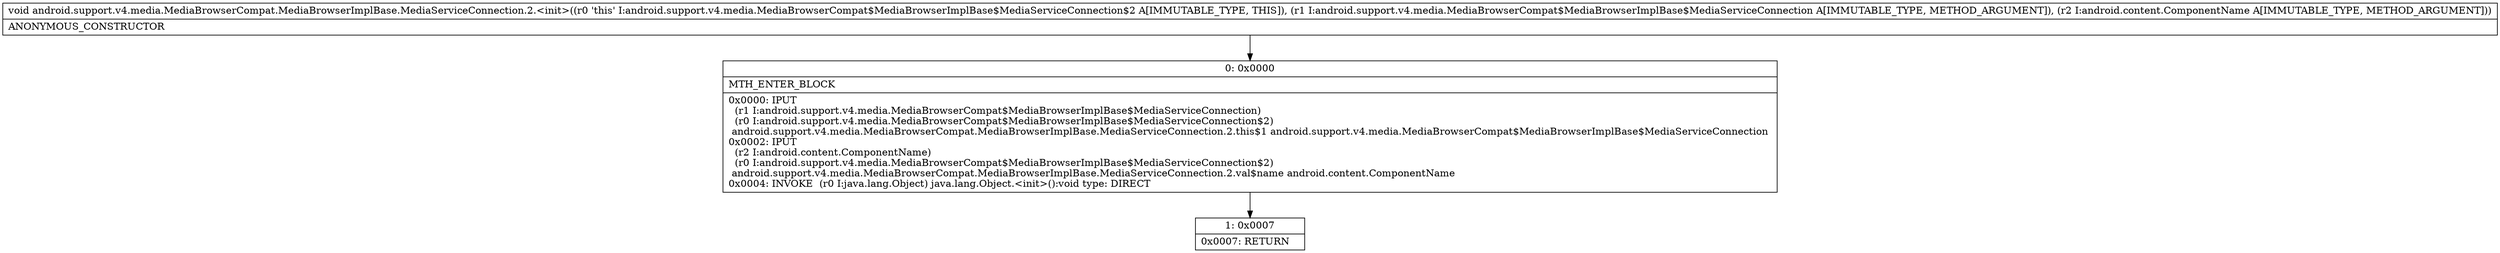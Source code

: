 digraph "CFG forandroid.support.v4.media.MediaBrowserCompat.MediaBrowserImplBase.MediaServiceConnection.2.\<init\>(Landroid\/support\/v4\/media\/MediaBrowserCompat$MediaBrowserImplBase$MediaServiceConnection;Landroid\/content\/ComponentName;)V" {
Node_0 [shape=record,label="{0\:\ 0x0000|MTH_ENTER_BLOCK\l|0x0000: IPUT  \l  (r1 I:android.support.v4.media.MediaBrowserCompat$MediaBrowserImplBase$MediaServiceConnection)\l  (r0 I:android.support.v4.media.MediaBrowserCompat$MediaBrowserImplBase$MediaServiceConnection$2)\l android.support.v4.media.MediaBrowserCompat.MediaBrowserImplBase.MediaServiceConnection.2.this$1 android.support.v4.media.MediaBrowserCompat$MediaBrowserImplBase$MediaServiceConnection \l0x0002: IPUT  \l  (r2 I:android.content.ComponentName)\l  (r0 I:android.support.v4.media.MediaBrowserCompat$MediaBrowserImplBase$MediaServiceConnection$2)\l android.support.v4.media.MediaBrowserCompat.MediaBrowserImplBase.MediaServiceConnection.2.val$name android.content.ComponentName \l0x0004: INVOKE  (r0 I:java.lang.Object) java.lang.Object.\<init\>():void type: DIRECT \l}"];
Node_1 [shape=record,label="{1\:\ 0x0007|0x0007: RETURN   \l}"];
MethodNode[shape=record,label="{void android.support.v4.media.MediaBrowserCompat.MediaBrowserImplBase.MediaServiceConnection.2.\<init\>((r0 'this' I:android.support.v4.media.MediaBrowserCompat$MediaBrowserImplBase$MediaServiceConnection$2 A[IMMUTABLE_TYPE, THIS]), (r1 I:android.support.v4.media.MediaBrowserCompat$MediaBrowserImplBase$MediaServiceConnection A[IMMUTABLE_TYPE, METHOD_ARGUMENT]), (r2 I:android.content.ComponentName A[IMMUTABLE_TYPE, METHOD_ARGUMENT]))  | ANONYMOUS_CONSTRUCTOR\l}"];
MethodNode -> Node_0;
Node_0 -> Node_1;
}

